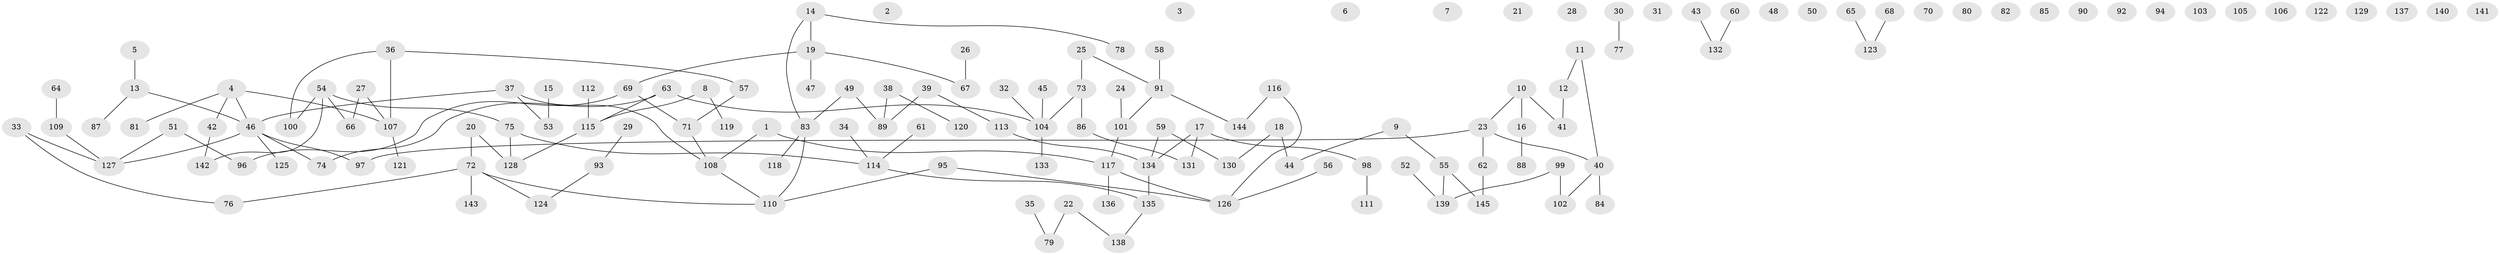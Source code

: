 // Generated by graph-tools (version 1.1) at 2025/00/03/09/25 03:00:54]
// undirected, 145 vertices, 133 edges
graph export_dot {
graph [start="1"]
  node [color=gray90,style=filled];
  1;
  2;
  3;
  4;
  5;
  6;
  7;
  8;
  9;
  10;
  11;
  12;
  13;
  14;
  15;
  16;
  17;
  18;
  19;
  20;
  21;
  22;
  23;
  24;
  25;
  26;
  27;
  28;
  29;
  30;
  31;
  32;
  33;
  34;
  35;
  36;
  37;
  38;
  39;
  40;
  41;
  42;
  43;
  44;
  45;
  46;
  47;
  48;
  49;
  50;
  51;
  52;
  53;
  54;
  55;
  56;
  57;
  58;
  59;
  60;
  61;
  62;
  63;
  64;
  65;
  66;
  67;
  68;
  69;
  70;
  71;
  72;
  73;
  74;
  75;
  76;
  77;
  78;
  79;
  80;
  81;
  82;
  83;
  84;
  85;
  86;
  87;
  88;
  89;
  90;
  91;
  92;
  93;
  94;
  95;
  96;
  97;
  98;
  99;
  100;
  101;
  102;
  103;
  104;
  105;
  106;
  107;
  108;
  109;
  110;
  111;
  112;
  113;
  114;
  115;
  116;
  117;
  118;
  119;
  120;
  121;
  122;
  123;
  124;
  125;
  126;
  127;
  128;
  129;
  130;
  131;
  132;
  133;
  134;
  135;
  136;
  137;
  138;
  139;
  140;
  141;
  142;
  143;
  144;
  145;
  1 -- 108;
  1 -- 117;
  4 -- 42;
  4 -- 46;
  4 -- 81;
  4 -- 107;
  5 -- 13;
  8 -- 115;
  8 -- 119;
  9 -- 44;
  9 -- 55;
  10 -- 16;
  10 -- 23;
  10 -- 41;
  11 -- 12;
  11 -- 40;
  12 -- 41;
  13 -- 46;
  13 -- 87;
  14 -- 19;
  14 -- 78;
  14 -- 83;
  15 -- 53;
  16 -- 88;
  17 -- 98;
  17 -- 131;
  17 -- 134;
  18 -- 44;
  18 -- 130;
  19 -- 47;
  19 -- 67;
  19 -- 69;
  20 -- 72;
  20 -- 128;
  22 -- 79;
  22 -- 138;
  23 -- 40;
  23 -- 62;
  23 -- 97;
  24 -- 101;
  25 -- 73;
  25 -- 91;
  26 -- 67;
  27 -- 66;
  27 -- 107;
  29 -- 93;
  30 -- 77;
  32 -- 104;
  33 -- 76;
  33 -- 127;
  34 -- 114;
  35 -- 79;
  36 -- 57;
  36 -- 100;
  36 -- 107;
  37 -- 46;
  37 -- 53;
  37 -- 108;
  38 -- 89;
  38 -- 120;
  39 -- 89;
  39 -- 113;
  40 -- 84;
  40 -- 102;
  42 -- 142;
  43 -- 132;
  45 -- 104;
  46 -- 74;
  46 -- 97;
  46 -- 125;
  46 -- 127;
  49 -- 83;
  49 -- 89;
  51 -- 96;
  51 -- 127;
  52 -- 139;
  54 -- 66;
  54 -- 75;
  54 -- 100;
  54 -- 142;
  55 -- 139;
  55 -- 145;
  56 -- 126;
  57 -- 71;
  58 -- 91;
  59 -- 130;
  59 -- 134;
  60 -- 132;
  61 -- 114;
  62 -- 145;
  63 -- 74;
  63 -- 104;
  63 -- 115;
  64 -- 109;
  65 -- 123;
  68 -- 123;
  69 -- 71;
  69 -- 96;
  71 -- 108;
  72 -- 76;
  72 -- 110;
  72 -- 124;
  72 -- 143;
  73 -- 86;
  73 -- 104;
  75 -- 114;
  75 -- 128;
  83 -- 110;
  83 -- 118;
  86 -- 131;
  91 -- 101;
  91 -- 144;
  93 -- 124;
  95 -- 110;
  95 -- 126;
  98 -- 111;
  99 -- 102;
  99 -- 139;
  101 -- 117;
  104 -- 133;
  107 -- 121;
  108 -- 110;
  109 -- 127;
  112 -- 115;
  113 -- 134;
  114 -- 135;
  115 -- 128;
  116 -- 126;
  116 -- 144;
  117 -- 126;
  117 -- 136;
  134 -- 135;
  135 -- 138;
}
